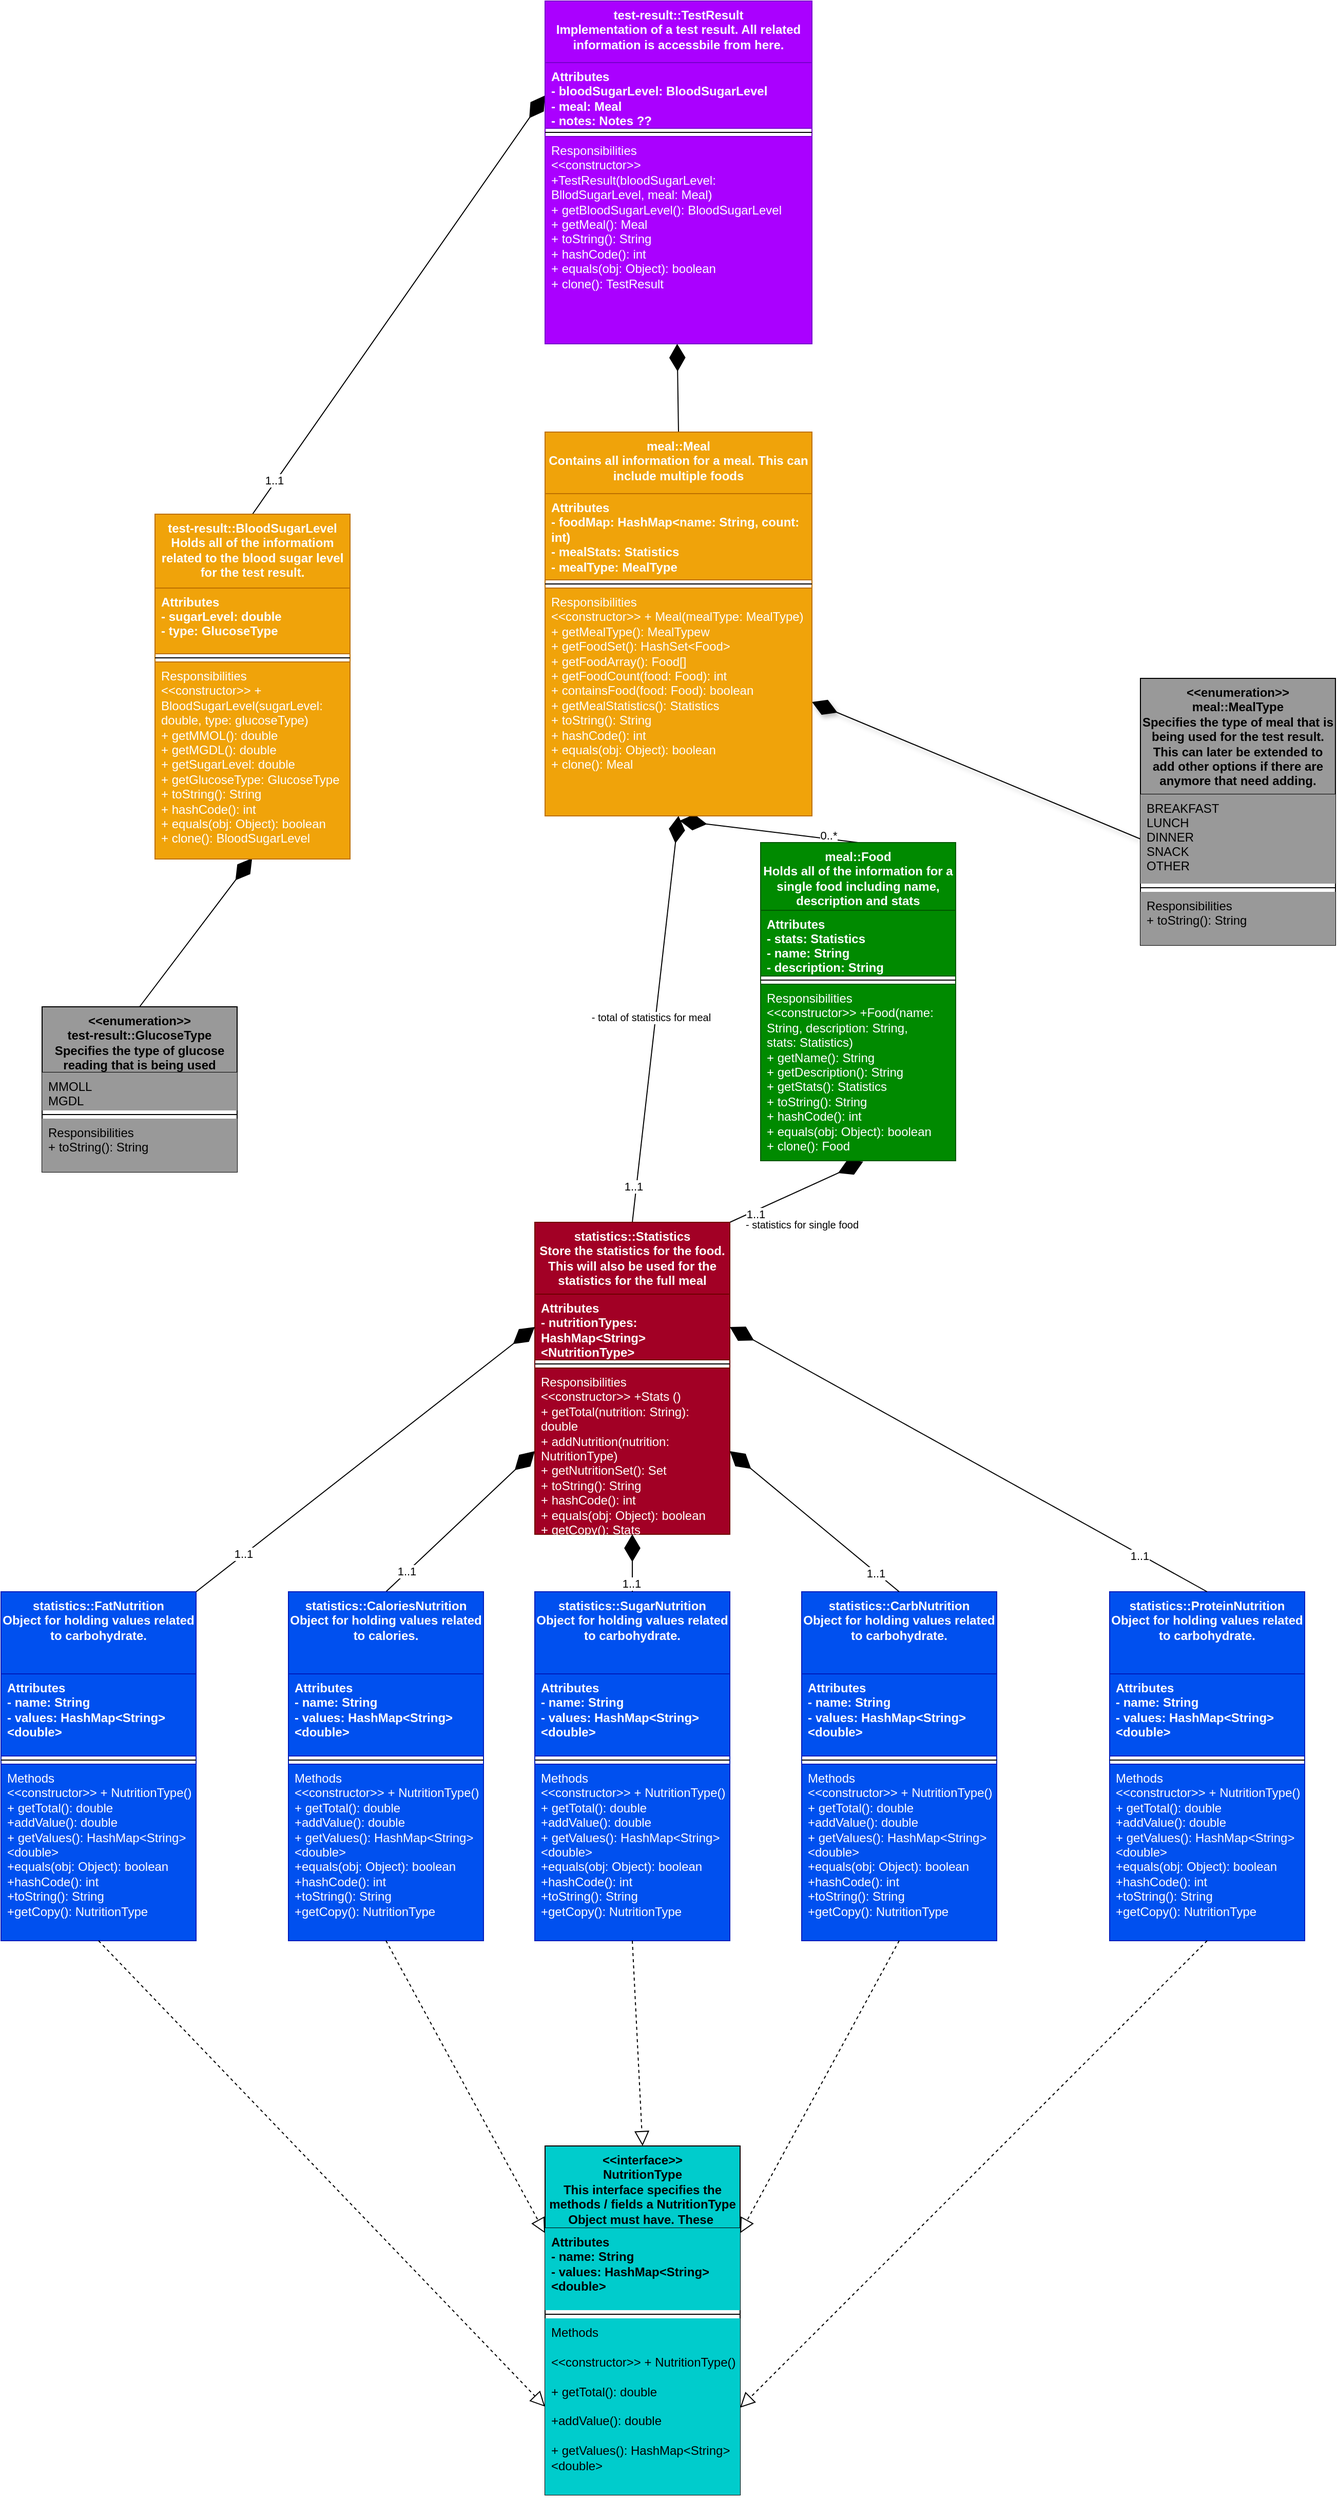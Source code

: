 <mxfile version="13.2.2" type="device"><diagram id="C5RBs43oDa-KdzZeNtuy" name="Page-1"><mxGraphModel dx="1278" dy="-221" grid="1" gridSize="10" guides="1" tooltips="1" connect="1" arrows="1" fold="1" page="1" pageScale="1" pageWidth="827" pageHeight="1169" math="0" shadow="0"><root><mxCell id="WIyWlLk6GJQsqaUBKTNV-0"/><mxCell id="WIyWlLk6GJQsqaUBKTNV-1" parent="WIyWlLk6GJQsqaUBKTNV-0"/><mxCell id="Jo6npvy2peq1dJGaxGTw-42" value="" style="endArrow=diamondThin;endFill=1;endSize=24;html=1;strokeColor=#000000;strokeWidth=1;fontSize=20;entryX=0.504;entryY=1.021;entryDx=0;entryDy=0;entryPerimeter=0;exitX=0.5;exitY=0;exitDx=0;exitDy=0;labelPosition=center;verticalLabelPosition=bottom;align=center;verticalAlign=top;" parent="WIyWlLk6GJQsqaUBKTNV-1" source="Jo6npvy2peq1dJGaxGTw-30" target="Jo6npvy2peq1dJGaxGTw-21" edge="1"><mxGeometry width="160" relative="1" as="geometry"><mxPoint x="680" y="2810" as="sourcePoint"/><mxPoint x="840" y="2810" as="targetPoint"/></mxGeometry></mxCell><mxCell id="Zh4KT5q-o4LGROd8KdWE-1" value="0..*" style="edgeLabel;html=1;align=center;verticalAlign=middle;resizable=0;points=[];" parent="Jo6npvy2peq1dJGaxGTw-42" vertex="1" connectable="0"><mxGeometry x="-0.664" y="-4" relative="1" as="geometry"><mxPoint as="offset"/></mxGeometry></mxCell><mxCell id="Jo6npvy2peq1dJGaxGTw-43" value="" style="endArrow=diamondThin;endFill=1;endSize=24;html=1;strokeWidth=1;fontSize=20;entryX=0.498;entryY=0.996;entryDx=0;entryDy=0;entryPerimeter=0;exitX=0.5;exitY=0;exitDx=0;exitDy=0;labelBackgroundColor=none;strokeColor=#000000;" parent="WIyWlLk6GJQsqaUBKTNV-1" source="Jo6npvy2peq1dJGaxGTw-5" target="Jo6npvy2peq1dJGaxGTw-3" edge="1"><mxGeometry width="160" relative="1" as="geometry"><mxPoint x="680" y="2810" as="sourcePoint"/><mxPoint x="840" y="2810" as="targetPoint"/></mxGeometry></mxCell><mxCell id="Jo6npvy2peq1dJGaxGTw-49" value="" style="endArrow=diamondThin;endFill=1;endSize=24;html=1;strokeWidth=1;fontSize=20;entryX=1;entryY=0.5;entryDx=0;entryDy=0;exitX=0;exitY=0.5;exitDx=0;exitDy=0;fillColor=#f9f7ed;strokeColor=#000000;shadow=1;" parent="WIyWlLk6GJQsqaUBKTNV-1" source="Jo6npvy2peq1dJGaxGTw-45" target="Jo6npvy2peq1dJGaxGTw-21" edge="1"><mxGeometry width="160" relative="1" as="geometry"><mxPoint x="680" y="2690" as="sourcePoint"/><mxPoint x="840" y="2690" as="targetPoint"/></mxGeometry></mxCell><mxCell id="Jo6npvy2peq1dJGaxGTw-64" value="- total of statistics for meal" style="endArrow=diamondThin;endFill=1;endSize=24;html=1;strokeColor=#000000;strokeWidth=1;fontSize=10;entryX=0.5;entryY=1;entryDx=0;entryDy=0;exitX=0.5;exitY=0;exitDx=0;exitDy=0;entryPerimeter=0;labelPosition=center;verticalLabelPosition=bottom;align=center;verticalAlign=bottom;" parent="WIyWlLk6GJQsqaUBKTNV-1" source="Jo6npvy2peq1dJGaxGTw-52" target="Jo6npvy2peq1dJGaxGTw-21" edge="1"><mxGeometry x="-0.032" y="4" width="160" relative="1" as="geometry"><mxPoint x="680" y="2450" as="sourcePoint"/><mxPoint x="840" y="2450" as="targetPoint"/><mxPoint y="1" as="offset"/></mxGeometry></mxCell><mxCell id="Zh4KT5q-o4LGROd8KdWE-6" value="1..1" style="edgeLabel;html=1;align=center;verticalAlign=middle;resizable=0;points=[];" parent="Jo6npvy2peq1dJGaxGTw-64" vertex="1" connectable="0"><mxGeometry x="-0.825" y="3" relative="1" as="geometry"><mxPoint as="offset"/></mxGeometry></mxCell><mxCell id="Jo6npvy2peq1dJGaxGTw-65" value="&lt;font style=&quot;font-size: 10px&quot;&gt;- statistics for single food&lt;/font&gt;" style="endArrow=diamondThin;endFill=1;endSize=24;html=1;strokeColor=#000000;strokeWidth=1;fontSize=20;entryX=0.526;entryY=1.005;entryDx=0;entryDy=0;entryPerimeter=0;exitX=1;exitY=0;exitDx=0;exitDy=0;labelBackgroundColor=none;labelPosition=center;verticalLabelPosition=bottom;align=center;verticalAlign=top;" parent="WIyWlLk6GJQsqaUBKTNV-1" source="Jo6npvy2peq1dJGaxGTw-52" target="Jo6npvy2peq1dJGaxGTw-33" edge="1"><mxGeometry x="0.009" y="-11" width="160" relative="1" as="geometry"><mxPoint x="680" y="2450" as="sourcePoint"/><mxPoint x="840" y="2450" as="targetPoint"/><mxPoint as="offset"/></mxGeometry></mxCell><mxCell id="Zh4KT5q-o4LGROd8KdWE-7" value="1..1" style="edgeLabel;html=1;align=center;verticalAlign=middle;resizable=0;points=[];" parent="Jo6npvy2peq1dJGaxGTw-65" vertex="1" connectable="0"><mxGeometry x="-0.638" y="-2" relative="1" as="geometry"><mxPoint y="1" as="offset"/></mxGeometry></mxCell><mxCell id="Jo6npvy2peq1dJGaxGTw-59" value="" style="endArrow=diamondThin;endFill=1;endSize=24;html=1;strokeColor=#000000;strokeWidth=1;fontSize=20;entryX=0;entryY=0.5;entryDx=0;entryDy=0;exitX=0.5;exitY=0;exitDx=0;exitDy=0;labelPosition=center;verticalLabelPosition=bottom;align=center;verticalAlign=top;" parent="WIyWlLk6GJQsqaUBKTNV-1" source="y6KApcUPz8k63GGn4SzH-4" target="Jo6npvy2peq1dJGaxGTw-55" edge="1"><mxGeometry width="160" relative="1" as="geometry"><mxPoint x="414" y="2923" as="sourcePoint"/><mxPoint x="840" y="2920" as="targetPoint"/></mxGeometry></mxCell><mxCell id="Zh4KT5q-o4LGROd8KdWE-2" value="1..1" style="edgeLabel;html=1;align=center;verticalAlign=middle;resizable=0;points=[];" parent="Jo6npvy2peq1dJGaxGTw-59" vertex="1" connectable="0"><mxGeometry x="-0.718" y="1" relative="1" as="geometry"><mxPoint as="offset"/></mxGeometry></mxCell><mxCell id="V2zzXYAs5i4P7fSuCiAt-0" value="" style="endArrow=diamondThin;endFill=1;endSize=24;html=1;entryX=0;entryY=0.5;entryDx=0;entryDy=0;exitX=0.5;exitY=0;exitDx=0;exitDy=0;strokeColor=#000000;labelPosition=center;verticalLabelPosition=bottom;align=center;verticalAlign=top;" parent="WIyWlLk6GJQsqaUBKTNV-1" source="Jo6npvy2peq1dJGaxGTw-0" target="V2zzXYAs5i4P7fSuCiAt-2" edge="1"><mxGeometry width="160" relative="1" as="geometry"><mxPoint x="730" y="2260" as="sourcePoint"/><mxPoint x="890" y="2260" as="targetPoint"/></mxGeometry></mxCell><mxCell id="Zh4KT5q-o4LGROd8KdWE-0" value="1..1" style="edgeLabel;html=1;align=center;verticalAlign=middle;resizable=0;points=[];" parent="V2zzXYAs5i4P7fSuCiAt-0" vertex="1" connectable="0"><mxGeometry x="-0.842" y="2" relative="1" as="geometry"><mxPoint as="offset"/></mxGeometry></mxCell><mxCell id="V2zzXYAs5i4P7fSuCiAt-6" value="" style="endArrow=diamondThin;endFill=1;endSize=24;html=1;entryX=0.495;entryY=1;entryDx=0;entryDy=0;exitX=0.5;exitY=0;exitDx=0;exitDy=0;strokeColor=#000000;entryPerimeter=0;" parent="WIyWlLk6GJQsqaUBKTNV-1" source="Jo6npvy2peq1dJGaxGTw-18" target="V2zzXYAs5i4P7fSuCiAt-4" edge="1"><mxGeometry width="160" relative="1" as="geometry"><mxPoint x="405" y="1980" as="sourcePoint"/><mxPoint x="690" y="1628" as="targetPoint"/></mxGeometry></mxCell><mxCell id="V2zzXYAs5i4P7fSuCiAt-1" value="test-result::TestResult&#10;Implementation of a test result. All related information is accessbile from here." style="swimlane;fontStyle=1;align=center;verticalAlign=top;childLayout=stackLayout;horizontal=1;startSize=60;horizontalStack=0;resizeParent=1;resizeParentMax=0;resizeLast=0;collapsible=1;marginBottom=0;whiteSpace=wrap;fillColor=#aa00ff;strokeColor=#7700CC;fontColor=#ffffff;" parent="WIyWlLk6GJQsqaUBKTNV-1" vertex="1"><mxGeometry x="680" y="1440" width="260" height="334" as="geometry"><mxRectangle x="590" y="1500" width="60" height="26" as="alternateBounds"/></mxGeometry></mxCell><mxCell id="V2zzXYAs5i4P7fSuCiAt-2" value="Attributes&#10;- bloodSugarLevel: BloodSugarLevel&#10;- meal: Meal&#10;- notes: Notes ??" style="text;strokeColor=#7700CC;fillColor=#aa00ff;align=left;verticalAlign=top;spacingLeft=4;spacingRight=4;overflow=hidden;rotatable=0;points=[[0,0.5],[1,0.5]];portConstraint=eastwest;fontStyle=1;whiteSpace=wrap;fontColor=#ffffff;" parent="V2zzXYAs5i4P7fSuCiAt-1" vertex="1"><mxGeometry y="60" width="260" height="64" as="geometry"/></mxCell><mxCell id="V2zzXYAs5i4P7fSuCiAt-3" value="" style="line;strokeWidth=1;fillColor=none;align=left;verticalAlign=middle;spacingTop=-1;spacingLeft=3;spacingRight=3;rotatable=0;labelPosition=right;points=[];portConstraint=eastwest;" parent="V2zzXYAs5i4P7fSuCiAt-1" vertex="1"><mxGeometry y="124" width="260" height="8" as="geometry"/></mxCell><mxCell id="V2zzXYAs5i4P7fSuCiAt-4" value="Responsibilities&#10;&lt;&lt;constructor&gt;&gt; +TestResult(bloodSugarLevel: BllodSugarLevel, meal: Meal)&#10;+ getBloodSugarLevel(): BloodSugarLevel&#10;+ getMeal(): Meal&#10;+ toString(): String&#10;+ hashCode(): int&#10;+ equals(obj: Object): boolean&#10;+ clone(): TestResult&#10;" style="text;strokeColor=#7700CC;fillColor=#aa00ff;align=left;verticalAlign=top;spacingLeft=4;spacingRight=4;overflow=hidden;rotatable=0;points=[[0,0.5],[1,0.5]];portConstraint=eastwest;whiteSpace=wrap;fontColor=#ffffff;" parent="V2zzXYAs5i4P7fSuCiAt-1" vertex="1"><mxGeometry y="132" width="260" height="202" as="geometry"/></mxCell><mxCell id="Jo6npvy2peq1dJGaxGTw-0" value="test-result::BloodSugarLevel&#10;Holds all of the informatiom related to the blood sugar level for the test result." style="swimlane;fontStyle=1;align=center;verticalAlign=top;childLayout=stackLayout;horizontal=1;startSize=72;horizontalStack=0;resizeParent=1;resizeParentMax=0;resizeLast=0;collapsible=1;marginBottom=0;whiteSpace=wrap;fillColor=#f0a30a;strokeColor=#BD7000;fontColor=#ffffff;" parent="WIyWlLk6GJQsqaUBKTNV-1" vertex="1"><mxGeometry x="300" y="1940" width="190" height="336" as="geometry"><mxRectangle x="330" y="2450" width="130" height="26" as="alternateBounds"/></mxGeometry></mxCell><mxCell id="Jo6npvy2peq1dJGaxGTw-1" value="Attributes&#10;- sugarLevel: double&#10;- type: GlucoseType" style="text;strokeColor=#BD7000;fillColor=#f0a30a;align=left;verticalAlign=top;spacingLeft=4;spacingRight=4;overflow=hidden;rotatable=0;points=[[0,0.5],[1,0.5]];portConstraint=eastwest;fontStyle=1;fontColor=#ffffff;" parent="Jo6npvy2peq1dJGaxGTw-0" vertex="1"><mxGeometry y="72" width="190" height="64" as="geometry"/></mxCell><mxCell id="Jo6npvy2peq1dJGaxGTw-2" value="" style="line;strokeWidth=1;fillColor=none;align=left;verticalAlign=middle;spacingTop=-1;spacingLeft=3;spacingRight=3;rotatable=0;labelPosition=right;points=[];portConstraint=eastwest;" parent="Jo6npvy2peq1dJGaxGTw-0" vertex="1"><mxGeometry y="136" width="190" height="8" as="geometry"/></mxCell><mxCell id="Jo6npvy2peq1dJGaxGTw-3" value="Responsibilities&#10;&lt;&lt;constructor&gt;&gt; + BloodSugarLevel(sugarLevel: double, type: glucoseType)&#10;+ getMMOL(): double &#10;+ getMGDL(): double&#10;+ getSugarLevel: double&#10;+ getGlucoseType: GlucoseType&#10;+ toString(): String&#10;+ hashCode(): int&#10;+ equals(obj: Object): boolean&#10;+ clone(): BloodSugarLevel" style="text;strokeColor=#BD7000;fillColor=#f0a30a;align=left;verticalAlign=top;spacingLeft=4;spacingRight=4;overflow=hidden;rotatable=0;points=[[0,0.5],[1,0.5]];portConstraint=eastwest;whiteSpace=wrap;fontColor=#ffffff;" parent="Jo6npvy2peq1dJGaxGTw-0" vertex="1"><mxGeometry y="144" width="190" height="192" as="geometry"/></mxCell><mxCell id="Jo6npvy2peq1dJGaxGTw-44" value="&lt;&lt;enumeration&gt;&gt;&#10;meal::MealType&#10;Specifies the type of meal that is being used for the test result. This can later be extended to add other options if there are anymore that need adding." style="swimlane;fontStyle=1;align=center;verticalAlign=top;childLayout=stackLayout;horizontal=1;startSize=113;horizontalStack=0;resizeParent=1;resizeParentMax=0;resizeLast=0;collapsible=1;marginBottom=0;whiteSpace=wrap;fillColor=#999999;" parent="WIyWlLk6GJQsqaUBKTNV-1" vertex="1"><mxGeometry x="1260" y="2100" width="190" height="260" as="geometry"/></mxCell><mxCell id="Jo6npvy2peq1dJGaxGTw-45" value="BREAKFAST&#10;LUNCH&#10;DINNER&#10;SNACK&#10;OTHER" style="text;strokeColor=none;fillColor=#999999;align=left;verticalAlign=top;spacingLeft=4;spacingRight=4;overflow=hidden;rotatable=0;points=[[0,0.5],[1,0.5]];portConstraint=eastwest;" parent="Jo6npvy2peq1dJGaxGTw-44" vertex="1"><mxGeometry y="113" width="190" height="87" as="geometry"/></mxCell><mxCell id="Jo6npvy2peq1dJGaxGTw-46" value="" style="line;strokeWidth=1;fillColor=none;align=left;verticalAlign=middle;spacingTop=-1;spacingLeft=3;spacingRight=3;rotatable=0;labelPosition=right;points=[];portConstraint=eastwest;" parent="Jo6npvy2peq1dJGaxGTw-44" vertex="1"><mxGeometry y="200" width="190" height="8" as="geometry"/></mxCell><mxCell id="Jo6npvy2peq1dJGaxGTw-47" value="Responsibilities&#10;+ toString(): String" style="text;strokeColor=none;fillColor=#999999;align=left;verticalAlign=top;spacingLeft=4;spacingRight=4;overflow=hidden;rotatable=0;points=[[0,0.5],[1,0.5]];portConstraint=eastwest;" parent="Jo6npvy2peq1dJGaxGTw-44" vertex="1"><mxGeometry y="208" width="190" height="52" as="geometry"/></mxCell><mxCell id="Jo6npvy2peq1dJGaxGTw-18" value="meal::Meal&#10;Contains all information for a meal. This can include multiple foods" style="swimlane;fontStyle=1;align=center;verticalAlign=top;childLayout=stackLayout;horizontal=1;startSize=60;horizontalStack=0;resizeParent=1;resizeParentMax=0;resizeLast=0;collapsible=1;marginBottom=0;whiteSpace=wrap;fillColor=#f0a30a;strokeColor=#BD7000;fontColor=#ffffff;" parent="WIyWlLk6GJQsqaUBKTNV-1" vertex="1"><mxGeometry x="680" y="1860" width="260" height="374" as="geometry"><mxRectangle x="740" y="2000" width="60" height="26" as="alternateBounds"/></mxGeometry></mxCell><mxCell id="Jo6npvy2peq1dJGaxGTw-19" value="Attributes&#10;- foodMap: HashMap&lt;name: String, count: int)&#10;- mealStats: Statistics&#10;- mealType: MealType&#10;" style="text;strokeColor=#BD7000;fillColor=#f0a30a;align=left;verticalAlign=top;spacingLeft=4;spacingRight=4;overflow=hidden;rotatable=0;points=[[0,0.5],[1,0.5]];portConstraint=eastwest;fontStyle=1;whiteSpace=wrap;fontColor=#ffffff;" parent="Jo6npvy2peq1dJGaxGTw-18" vertex="1"><mxGeometry y="60" width="260" height="84" as="geometry"/></mxCell><mxCell id="Jo6npvy2peq1dJGaxGTw-20" value="" style="line;strokeWidth=1;fillColor=none;align=left;verticalAlign=middle;spacingTop=-1;spacingLeft=3;spacingRight=3;rotatable=0;labelPosition=right;points=[];portConstraint=eastwest;" parent="Jo6npvy2peq1dJGaxGTw-18" vertex="1"><mxGeometry y="144" width="260" height="8" as="geometry"/></mxCell><mxCell id="Jo6npvy2peq1dJGaxGTw-21" value="Responsibilities&#10;&lt;&lt;constructor&gt;&gt; + Meal(mealType: MealType) &#10;+ getMealType(): MealTypew&#10;+ getFoodSet(): HashSet&lt;Food&gt;&#10;+ getFoodArray(): Food[]&#10;+ getFoodCount(food: Food): int&#10;+ containsFood(food: Food): boolean&#10;+ getMealStatistics(): Statistics&#10;+ toString(): String&#10;+ hashCode(): int&#10;+ equals(obj: Object): boolean&#10;+ clone(): Meal&#10;" style="text;strokeColor=#BD7000;fillColor=#f0a30a;align=left;verticalAlign=top;spacingLeft=4;spacingRight=4;overflow=hidden;rotatable=0;points=[[0,0.5],[1,0.5]];portConstraint=eastwest;whiteSpace=wrap;fontColor=#ffffff;" parent="Jo6npvy2peq1dJGaxGTw-18" vertex="1"><mxGeometry y="152" width="260" height="222" as="geometry"/></mxCell><mxCell id="y6KApcUPz8k63GGn4SzH-16" value="statistics::ProteinNutrition&#10;Object for holding values related to carbohydrate." style="swimlane;fontStyle=1;align=center;verticalAlign=top;childLayout=stackLayout;horizontal=1;startSize=80;horizontalStack=0;resizeParent=1;resizeParentMax=0;resizeLast=0;collapsible=1;marginBottom=0;whiteSpace=wrap;fillColor=#0050ef;strokeColor=#001DBC;fontColor=#ffffff;" vertex="1" parent="WIyWlLk6GJQsqaUBKTNV-1"><mxGeometry x="1230" y="2990" width="190" height="340" as="geometry"/></mxCell><mxCell id="y6KApcUPz8k63GGn4SzH-17" value="Attributes&#10;- name: String &#10;- values: HashMap&lt;String&gt;&lt;double&gt; " style="text;strokeColor=#001DBC;fillColor=#0050ef;align=left;verticalAlign=top;spacingLeft=4;spacingRight=4;overflow=hidden;rotatable=0;points=[[0,0.5],[1,0.5]];portConstraint=eastwest;fontStyle=1;whiteSpace=wrap;fontColor=#ffffff;" vertex="1" parent="y6KApcUPz8k63GGn4SzH-16"><mxGeometry y="80" width="190" height="80" as="geometry"/></mxCell><mxCell id="y6KApcUPz8k63GGn4SzH-18" value="" style="line;strokeWidth=1;fillColor=none;align=left;verticalAlign=middle;spacingTop=-1;spacingLeft=3;spacingRight=3;rotatable=0;labelPosition=right;points=[];portConstraint=eastwest;" vertex="1" parent="y6KApcUPz8k63GGn4SzH-16"><mxGeometry y="160" width="190" height="8" as="geometry"/></mxCell><mxCell id="y6KApcUPz8k63GGn4SzH-19" value="Methods&#10;&lt;&lt;constructor&gt;&gt; + NutritionType()&#10;+ getTotal(): double&#10;+addValue(): double&#10;+ getValues(): HashMap&lt;String&gt;&lt;double&gt;&#10;+equals(obj: Object): boolean&#10;+hashCode(): int&#10;+toString(): String&#10;+getCopy(): NutritionType" style="text;strokeColor=#001DBC;fillColor=#0050ef;align=left;verticalAlign=top;spacingLeft=4;spacingRight=4;overflow=hidden;rotatable=0;points=[[0,0.5],[1,0.5]];portConstraint=eastwest;whiteSpace=wrap;fontColor=#ffffff;" vertex="1" parent="y6KApcUPz8k63GGn4SzH-16"><mxGeometry y="168" width="190" height="172" as="geometry"/></mxCell><mxCell id="y6KApcUPz8k63GGn4SzH-0" value="statistics::CarbNutrition&#10;Object for holding values related to carbohydrate." style="swimlane;fontStyle=1;align=center;verticalAlign=top;childLayout=stackLayout;horizontal=1;startSize=80;horizontalStack=0;resizeParent=1;resizeParentMax=0;resizeLast=0;collapsible=1;marginBottom=0;whiteSpace=wrap;fillColor=#0050ef;strokeColor=#001DBC;fontColor=#ffffff;" vertex="1" parent="WIyWlLk6GJQsqaUBKTNV-1"><mxGeometry x="930" y="2990" width="190" height="340" as="geometry"/></mxCell><mxCell id="y6KApcUPz8k63GGn4SzH-1" value="Attributes&#10;- name: String &#10;- values: HashMap&lt;String&gt;&lt;double&gt; " style="text;strokeColor=#001DBC;fillColor=#0050ef;align=left;verticalAlign=top;spacingLeft=4;spacingRight=4;overflow=hidden;rotatable=0;points=[[0,0.5],[1,0.5]];portConstraint=eastwest;fontStyle=1;whiteSpace=wrap;fontColor=#ffffff;" vertex="1" parent="y6KApcUPz8k63GGn4SzH-0"><mxGeometry y="80" width="190" height="80" as="geometry"/></mxCell><mxCell id="y6KApcUPz8k63GGn4SzH-2" value="" style="line;strokeWidth=1;fillColor=none;align=left;verticalAlign=middle;spacingTop=-1;spacingLeft=3;spacingRight=3;rotatable=0;labelPosition=right;points=[];portConstraint=eastwest;" vertex="1" parent="y6KApcUPz8k63GGn4SzH-0"><mxGeometry y="160" width="190" height="8" as="geometry"/></mxCell><mxCell id="y6KApcUPz8k63GGn4SzH-3" value="Methods&#10;&lt;&lt;constructor&gt;&gt; + NutritionType()&#10;+ getTotal(): double&#10;+addValue(): double&#10;+ getValues(): HashMap&lt;String&gt;&lt;double&gt;&#10;+equals(obj: Object): boolean&#10;+hashCode(): int&#10;+toString(): String&#10;+getCopy(): NutritionType" style="text;strokeColor=#001DBC;fillColor=#0050ef;align=left;verticalAlign=top;spacingLeft=4;spacingRight=4;overflow=hidden;rotatable=0;points=[[0,0.5],[1,0.5]];portConstraint=eastwest;whiteSpace=wrap;fontColor=#ffffff;" vertex="1" parent="y6KApcUPz8k63GGn4SzH-0"><mxGeometry y="168" width="190" height="172" as="geometry"/></mxCell><mxCell id="y6KApcUPz8k63GGn4SzH-12" value="statistics::SugarNutrition&#10;Object for holding values related to carbohydrate." style="swimlane;fontStyle=1;align=center;verticalAlign=top;childLayout=stackLayout;horizontal=1;startSize=80;horizontalStack=0;resizeParent=1;resizeParentMax=0;resizeLast=0;collapsible=1;marginBottom=0;whiteSpace=wrap;fillColor=#0050ef;strokeColor=#001DBC;fontColor=#ffffff;" vertex="1" parent="WIyWlLk6GJQsqaUBKTNV-1"><mxGeometry x="670" y="2990" width="190" height="340" as="geometry"/></mxCell><mxCell id="y6KApcUPz8k63GGn4SzH-13" value="Attributes&#10;- name: String &#10;- values: HashMap&lt;String&gt;&lt;double&gt; " style="text;strokeColor=#001DBC;fillColor=#0050ef;align=left;verticalAlign=top;spacingLeft=4;spacingRight=4;overflow=hidden;rotatable=0;points=[[0,0.5],[1,0.5]];portConstraint=eastwest;fontStyle=1;whiteSpace=wrap;fontColor=#ffffff;" vertex="1" parent="y6KApcUPz8k63GGn4SzH-12"><mxGeometry y="80" width="190" height="80" as="geometry"/></mxCell><mxCell id="y6KApcUPz8k63GGn4SzH-14" value="" style="line;strokeWidth=1;fillColor=none;align=left;verticalAlign=middle;spacingTop=-1;spacingLeft=3;spacingRight=3;rotatable=0;labelPosition=right;points=[];portConstraint=eastwest;" vertex="1" parent="y6KApcUPz8k63GGn4SzH-12"><mxGeometry y="160" width="190" height="8" as="geometry"/></mxCell><mxCell id="y6KApcUPz8k63GGn4SzH-15" value="Methods&#10;&lt;&lt;constructor&gt;&gt; + NutritionType()&#10;+ getTotal(): double&#10;+addValue(): double&#10;+ getValues(): HashMap&lt;String&gt;&lt;double&gt;&#10;+equals(obj: Object): boolean&#10;+hashCode(): int&#10;+toString(): String&#10;+getCopy(): NutritionType" style="text;strokeColor=#001DBC;fillColor=#0050ef;align=left;verticalAlign=top;spacingLeft=4;spacingRight=4;overflow=hidden;rotatable=0;points=[[0,0.5],[1,0.5]];portConstraint=eastwest;whiteSpace=wrap;fontColor=#ffffff;" vertex="1" parent="y6KApcUPz8k63GGn4SzH-12"><mxGeometry y="168" width="190" height="172" as="geometry"/></mxCell><mxCell id="Jo6npvy2peq1dJGaxGTw-30" value="meal::Food&#10;Holds all of the information for a single food including name, description and stats" style="swimlane;fontStyle=1;align=center;verticalAlign=top;childLayout=stackLayout;horizontal=1;startSize=66;horizontalStack=0;resizeParent=1;resizeParentMax=0;resizeLast=0;collapsible=1;marginBottom=0;whiteSpace=wrap;fillColor=#008a00;strokeColor=#005700;fontColor=#ffffff;" parent="WIyWlLk6GJQsqaUBKTNV-1" vertex="1"><mxGeometry x="890" y="2260" width="190" height="310" as="geometry"><mxRectangle x="650" y="2600" width="60" height="26" as="alternateBounds"/></mxGeometry></mxCell><mxCell id="Jo6npvy2peq1dJGaxGTw-31" value="Attributes&#10;- stats: Statistics&#10;- name: String&#10;- description: String" style="text;strokeColor=#005700;fillColor=#008a00;align=left;verticalAlign=top;spacingLeft=4;spacingRight=4;overflow=hidden;rotatable=0;points=[[0,0.5],[1,0.5]];portConstraint=eastwest;fontStyle=1;fontColor=#ffffff;" parent="Jo6npvy2peq1dJGaxGTw-30" vertex="1"><mxGeometry y="66" width="190" height="64" as="geometry"/></mxCell><mxCell id="Jo6npvy2peq1dJGaxGTw-32" value="" style="line;strokeWidth=1;fillColor=none;align=left;verticalAlign=middle;spacingTop=-1;spacingLeft=3;spacingRight=3;rotatable=0;labelPosition=right;points=[];portConstraint=eastwest;" parent="Jo6npvy2peq1dJGaxGTw-30" vertex="1"><mxGeometry y="130" width="190" height="8" as="geometry"/></mxCell><mxCell id="Jo6npvy2peq1dJGaxGTw-33" value="Responsibilities&#10;&lt;&lt;constructor&gt;&gt; +Food(name: String, description: String, stats: Statistics)&#10;+ getName(): String&#10;+ getDescription(): String&#10;+ getStats(): Statistics&#10;+ toString(): String&#10;+ hashCode(): int&#10;+ equals(obj: Object): boolean&#10;+ clone(): Food" style="text;strokeColor=#005700;fillColor=#008a00;align=left;verticalAlign=top;spacingLeft=4;spacingRight=4;overflow=hidden;rotatable=0;points=[[0,0.5],[1,0.5]];portConstraint=eastwest;whiteSpace=wrap;fontColor=#ffffff;" parent="Jo6npvy2peq1dJGaxGTw-30" vertex="1"><mxGeometry y="138" width="190" height="172" as="geometry"/></mxCell><mxCell id="Jo6npvy2peq1dJGaxGTw-52" value="statistics::Statistics&#10;Store the statistics for the food. This will also be used for the statistics for the full meal" style="swimlane;fontStyle=1;align=center;verticalAlign=top;childLayout=stackLayout;horizontal=1;startSize=70;horizontalStack=0;resizeParent=1;resizeParentMax=0;resizeLast=0;collapsible=1;marginBottom=0;whiteSpace=wrap;fillColor=#a20025;strokeColor=#6F0000;fontColor=#ffffff;" parent="WIyWlLk6GJQsqaUBKTNV-1" vertex="1"><mxGeometry x="670" y="2630" width="190" height="304" as="geometry"><mxRectangle x="650" y="2600" width="60" height="26" as="alternateBounds"/></mxGeometry></mxCell><mxCell id="Jo6npvy2peq1dJGaxGTw-53" value="Attributes&#10;- nutritionTypes: HashMap&lt;String&gt;&lt;NutritionType&gt;" style="text;strokeColor=#6F0000;fillColor=#a20025;align=left;verticalAlign=top;spacingLeft=4;spacingRight=4;overflow=hidden;rotatable=0;points=[[0,0.5],[1,0.5]];portConstraint=eastwest;fontStyle=1;fontColor=#ffffff;whiteSpace=wrap;" parent="Jo6npvy2peq1dJGaxGTw-52" vertex="1"><mxGeometry y="70" width="190" height="64" as="geometry"/></mxCell><mxCell id="Jo6npvy2peq1dJGaxGTw-54" value="" style="line;strokeWidth=1;fillColor=none;align=left;verticalAlign=middle;spacingTop=-1;spacingLeft=3;spacingRight=3;rotatable=0;labelPosition=right;points=[];portConstraint=eastwest;" parent="Jo6npvy2peq1dJGaxGTw-52" vertex="1"><mxGeometry y="134" width="190" height="8" as="geometry"/></mxCell><mxCell id="Jo6npvy2peq1dJGaxGTw-55" value="Responsibilities&#10;&lt;&lt;constructor&gt;&gt; +Stats ()&#10;+ getTotal(nutrition: String): double&#10;+ addNutrition(nutrition: NutritionType)&#10;+ getNutritionSet(): Set&#10;+ toString(): String&#10;+ hashCode(): int&#10;+ equals(obj: Object): boolean&#10;+ getCopy(): Stats" style="text;strokeColor=#6F0000;fillColor=#a20025;align=left;verticalAlign=top;spacingLeft=4;spacingRight=4;overflow=hidden;rotatable=0;points=[[0,0.5],[1,0.5]];portConstraint=eastwest;whiteSpace=wrap;fontColor=#ffffff;" parent="Jo6npvy2peq1dJGaxGTw-52" vertex="1"><mxGeometry y="142" width="190" height="162" as="geometry"/></mxCell><mxCell id="Jo6npvy2peq1dJGaxGTw-5" value="&lt;&lt;enumeration&gt;&gt;&#10;test-result::GlucoseType&#10;Specifies the type of glucose reading that is being used" style="swimlane;fontStyle=1;align=center;verticalAlign=top;childLayout=stackLayout;horizontal=1;startSize=64;horizontalStack=0;resizeParent=1;resizeParentMax=0;resizeLast=0;collapsible=1;marginBottom=0;whiteSpace=wrap;fillColor=#999999;" parent="WIyWlLk6GJQsqaUBKTNV-1" vertex="1"><mxGeometry x="190" y="2420" width="190" height="161" as="geometry"/></mxCell><mxCell id="Jo6npvy2peq1dJGaxGTw-6" value="MMOLL&#10;MGDL" style="text;strokeColor=none;fillColor=#999999;align=left;verticalAlign=top;spacingLeft=4;spacingRight=4;overflow=hidden;rotatable=0;points=[[0,0.5],[1,0.5]];portConstraint=eastwest;" parent="Jo6npvy2peq1dJGaxGTw-5" vertex="1"><mxGeometry y="64" width="190" height="37" as="geometry"/></mxCell><mxCell id="Jo6npvy2peq1dJGaxGTw-16" value="" style="line;strokeWidth=1;fillColor=none;align=left;verticalAlign=middle;spacingTop=-1;spacingLeft=3;spacingRight=3;rotatable=0;labelPosition=right;points=[];portConstraint=eastwest;" parent="Jo6npvy2peq1dJGaxGTw-5" vertex="1"><mxGeometry y="101" width="190" height="8" as="geometry"/></mxCell><mxCell id="Jo6npvy2peq1dJGaxGTw-17" value="Responsibilities&#10;+ toString(): String" style="text;strokeColor=none;fillColor=#999999;align=left;verticalAlign=top;spacingLeft=4;spacingRight=4;overflow=hidden;rotatable=0;points=[[0,0.5],[1,0.5]];portConstraint=eastwest;" parent="Jo6npvy2peq1dJGaxGTw-5" vertex="1"><mxGeometry y="109" width="190" height="52" as="geometry"/></mxCell><mxCell id="y6KApcUPz8k63GGn4SzH-8" value="statistics::FatNutrition&#10;Object for holding values related to carbohydrate." style="swimlane;fontStyle=1;align=center;verticalAlign=top;childLayout=stackLayout;horizontal=1;startSize=80;horizontalStack=0;resizeParent=1;resizeParentMax=0;resizeLast=0;collapsible=1;marginBottom=0;whiteSpace=wrap;fillColor=#0050ef;strokeColor=#001DBC;fontColor=#ffffff;" vertex="1" parent="WIyWlLk6GJQsqaUBKTNV-1"><mxGeometry x="150" y="2990" width="190" height="340" as="geometry"/></mxCell><mxCell id="y6KApcUPz8k63GGn4SzH-9" value="Attributes&#10;- name: String &#10;- values: HashMap&lt;String&gt;&lt;double&gt; " style="text;strokeColor=#001DBC;fillColor=#0050ef;align=left;verticalAlign=top;spacingLeft=4;spacingRight=4;overflow=hidden;rotatable=0;points=[[0,0.5],[1,0.5]];portConstraint=eastwest;fontStyle=1;whiteSpace=wrap;fontColor=#ffffff;" vertex="1" parent="y6KApcUPz8k63GGn4SzH-8"><mxGeometry y="80" width="190" height="80" as="geometry"/></mxCell><mxCell id="y6KApcUPz8k63GGn4SzH-10" value="" style="line;strokeWidth=1;fillColor=none;align=left;verticalAlign=middle;spacingTop=-1;spacingLeft=3;spacingRight=3;rotatable=0;labelPosition=right;points=[];portConstraint=eastwest;" vertex="1" parent="y6KApcUPz8k63GGn4SzH-8"><mxGeometry y="160" width="190" height="8" as="geometry"/></mxCell><mxCell id="y6KApcUPz8k63GGn4SzH-11" value="Methods&#10;&lt;&lt;constructor&gt;&gt; + NutritionType()&#10;+ getTotal(): double&#10;+addValue(): double&#10;+ getValues(): HashMap&lt;String&gt;&lt;double&gt;&#10;+equals(obj: Object): boolean&#10;+hashCode(): int&#10;+toString(): String&#10;+getCopy(): NutritionType" style="text;strokeColor=#001DBC;fillColor=#0050ef;align=left;verticalAlign=top;spacingLeft=4;spacingRight=4;overflow=hidden;rotatable=0;points=[[0,0.5],[1,0.5]];portConstraint=eastwest;whiteSpace=wrap;fontColor=#ffffff;" vertex="1" parent="y6KApcUPz8k63GGn4SzH-8"><mxGeometry y="168" width="190" height="172" as="geometry"/></mxCell><mxCell id="y6KApcUPz8k63GGn4SzH-4" value="statistics::CaloriesNutrition&#10;Object for holding values related to calories." style="swimlane;fontStyle=1;align=center;verticalAlign=top;childLayout=stackLayout;horizontal=1;startSize=80;horizontalStack=0;resizeParent=1;resizeParentMax=0;resizeLast=0;collapsible=1;marginBottom=0;whiteSpace=wrap;fillColor=#0050ef;strokeColor=#001DBC;fontColor=#ffffff;" vertex="1" parent="WIyWlLk6GJQsqaUBKTNV-1"><mxGeometry x="430" y="2990" width="190" height="340" as="geometry"/></mxCell><mxCell id="y6KApcUPz8k63GGn4SzH-5" value="Attributes&#10;- name: String &#10;- values: HashMap&lt;String&gt;&lt;double&gt; " style="text;strokeColor=#001DBC;fillColor=#0050ef;align=left;verticalAlign=top;spacingLeft=4;spacingRight=4;overflow=hidden;rotatable=0;points=[[0,0.5],[1,0.5]];portConstraint=eastwest;fontStyle=1;whiteSpace=wrap;fontColor=#ffffff;" vertex="1" parent="y6KApcUPz8k63GGn4SzH-4"><mxGeometry y="80" width="190" height="80" as="geometry"/></mxCell><mxCell id="y6KApcUPz8k63GGn4SzH-6" value="" style="line;strokeWidth=1;fillColor=none;align=left;verticalAlign=middle;spacingTop=-1;spacingLeft=3;spacingRight=3;rotatable=0;labelPosition=right;points=[];portConstraint=eastwest;" vertex="1" parent="y6KApcUPz8k63GGn4SzH-4"><mxGeometry y="160" width="190" height="8" as="geometry"/></mxCell><mxCell id="y6KApcUPz8k63GGn4SzH-7" value="Methods&#10;&lt;&lt;constructor&gt;&gt; + NutritionType()&#10;+ getTotal(): double&#10;+addValue(): double&#10;+ getValues(): HashMap&lt;String&gt;&lt;double&gt;&#10;+equals(obj: Object): boolean&#10;+hashCode(): int&#10;+toString(): String&#10;+getCopy(): NutritionType" style="text;strokeColor=#001DBC;fillColor=#0050ef;align=left;verticalAlign=top;spacingLeft=4;spacingRight=4;overflow=hidden;rotatable=0;points=[[0,0.5],[1,0.5]];portConstraint=eastwest;whiteSpace=wrap;fontColor=#ffffff;" vertex="1" parent="y6KApcUPz8k63GGn4SzH-4"><mxGeometry y="168" width="190" height="172" as="geometry"/></mxCell><mxCell id="Yd_sCgohhvLzXqVbBsFy-4" value="&lt;&lt;interface&gt;&gt;&#10;NutritionType&#10;This interface specifies the methods / fields a NutritionType Object must have. These " style="swimlane;fontStyle=1;align=center;verticalAlign=top;childLayout=stackLayout;horizontal=1;startSize=80;horizontalStack=0;resizeParent=1;resizeParentMax=0;resizeLast=0;collapsible=1;marginBottom=0;whiteSpace=wrap;fillColor=#00CCCC;" parent="WIyWlLk6GJQsqaUBKTNV-1" vertex="1"><mxGeometry x="680" y="3530" width="190" height="340" as="geometry"/></mxCell><mxCell id="Yd_sCgohhvLzXqVbBsFy-5" value="Attributes&#10;- name: String &#10;- values: HashMap&lt;String&gt;&lt;double&gt; " style="text;strokeColor=none;fillColor=#00CCCC;align=left;verticalAlign=top;spacingLeft=4;spacingRight=4;overflow=hidden;rotatable=0;points=[[0,0.5],[1,0.5]];portConstraint=eastwest;fontStyle=1;whiteSpace=wrap;" parent="Yd_sCgohhvLzXqVbBsFy-4" vertex="1"><mxGeometry y="80" width="190" height="80" as="geometry"/></mxCell><mxCell id="Yd_sCgohhvLzXqVbBsFy-6" value="" style="line;strokeWidth=1;fillColor=none;align=left;verticalAlign=middle;spacingTop=-1;spacingLeft=3;spacingRight=3;rotatable=0;labelPosition=right;points=[];portConstraint=eastwest;" parent="Yd_sCgohhvLzXqVbBsFy-4" vertex="1"><mxGeometry y="160" width="190" height="8" as="geometry"/></mxCell><mxCell id="Yd_sCgohhvLzXqVbBsFy-7" value="Methods&#10;&#10;&lt;&lt;constructor&gt;&gt; + NutritionType()&#10;&#10;+ getTotal(): double&#10;&#10;+addValue(): double&#10;&#10;+ getValues(): HashMap&lt;String&gt;&lt;double&gt;" style="text;strokeColor=none;fillColor=#00CCCC;align=left;verticalAlign=top;spacingLeft=4;spacingRight=4;overflow=hidden;rotatable=0;points=[[0,0.5],[1,0.5]];portConstraint=eastwest;whiteSpace=wrap;" parent="Yd_sCgohhvLzXqVbBsFy-4" vertex="1"><mxGeometry y="168" width="190" height="172" as="geometry"/></mxCell><mxCell id="y6KApcUPz8k63GGn4SzH-28" value="" style="endArrow=diamondThin;endFill=1;endSize=24;html=1;strokeColor=#000000;strokeWidth=1;fontSize=20;entryX=0;entryY=0.5;entryDx=0;entryDy=0;exitX=1;exitY=0;exitDx=0;exitDy=0;labelPosition=center;verticalLabelPosition=bottom;align=center;verticalAlign=top;" edge="1" parent="WIyWlLk6GJQsqaUBKTNV-1" source="y6KApcUPz8k63GGn4SzH-8" target="Jo6npvy2peq1dJGaxGTw-53"><mxGeometry width="160" relative="1" as="geometry"><mxPoint x="275" y="3210" as="sourcePoint"/><mxPoint x="680" y="2863" as="targetPoint"/></mxGeometry></mxCell><mxCell id="y6KApcUPz8k63GGn4SzH-29" value="1..1" style="edgeLabel;html=1;align=center;verticalAlign=middle;resizable=0;points=[];" vertex="1" connectable="0" parent="y6KApcUPz8k63GGn4SzH-28"><mxGeometry x="-0.718" y="1" relative="1" as="geometry"><mxPoint as="offset"/></mxGeometry></mxCell><mxCell id="y6KApcUPz8k63GGn4SzH-32" value="" style="endArrow=diamondThin;endFill=1;endSize=24;html=1;strokeColor=#000000;strokeWidth=1;fontSize=20;entryX=0.5;entryY=1;entryDx=0;entryDy=0;exitX=0.5;exitY=0;exitDx=0;exitDy=0;labelPosition=center;verticalLabelPosition=bottom;align=center;verticalAlign=top;" edge="1" parent="WIyWlLk6GJQsqaUBKTNV-1" source="y6KApcUPz8k63GGn4SzH-12" target="Jo6npvy2peq1dJGaxGTw-52"><mxGeometry width="160" relative="1" as="geometry"><mxPoint x="535" y="3000" as="sourcePoint"/><mxPoint x="680" y="2863" as="targetPoint"/></mxGeometry></mxCell><mxCell id="y6KApcUPz8k63GGn4SzH-33" value="1..1" style="edgeLabel;html=1;align=center;verticalAlign=middle;resizable=0;points=[];" vertex="1" connectable="0" parent="y6KApcUPz8k63GGn4SzH-32"><mxGeometry x="-0.718" y="1" relative="1" as="geometry"><mxPoint as="offset"/></mxGeometry></mxCell><mxCell id="y6KApcUPz8k63GGn4SzH-34" value="" style="endArrow=diamondThin;endFill=1;endSize=24;html=1;strokeColor=#000000;strokeWidth=1;fontSize=20;entryX=1;entryY=0.5;entryDx=0;entryDy=0;exitX=0.5;exitY=0;exitDx=0;exitDy=0;labelPosition=center;verticalLabelPosition=bottom;align=center;verticalAlign=top;" edge="1" parent="WIyWlLk6GJQsqaUBKTNV-1" source="y6KApcUPz8k63GGn4SzH-0" target="Jo6npvy2peq1dJGaxGTw-55"><mxGeometry width="160" relative="1" as="geometry"><mxPoint x="545" y="3010" as="sourcePoint"/><mxPoint x="690" y="2873" as="targetPoint"/></mxGeometry></mxCell><mxCell id="y6KApcUPz8k63GGn4SzH-35" value="1..1" style="edgeLabel;html=1;align=center;verticalAlign=middle;resizable=0;points=[];" vertex="1" connectable="0" parent="y6KApcUPz8k63GGn4SzH-34"><mxGeometry x="-0.718" y="1" relative="1" as="geometry"><mxPoint as="offset"/></mxGeometry></mxCell><mxCell id="y6KApcUPz8k63GGn4SzH-36" value="" style="endArrow=diamondThin;endFill=1;endSize=24;html=1;strokeColor=#000000;strokeWidth=1;fontSize=20;entryX=1;entryY=0.5;entryDx=0;entryDy=0;exitX=0.5;exitY=0;exitDx=0;exitDy=0;labelPosition=center;verticalLabelPosition=bottom;align=center;verticalAlign=top;" edge="1" parent="WIyWlLk6GJQsqaUBKTNV-1" source="y6KApcUPz8k63GGn4SzH-16" target="Jo6npvy2peq1dJGaxGTw-53"><mxGeometry width="160" relative="1" as="geometry"><mxPoint x="555" y="3020" as="sourcePoint"/><mxPoint x="700" y="2883" as="targetPoint"/></mxGeometry></mxCell><mxCell id="y6KApcUPz8k63GGn4SzH-37" value="1..1" style="edgeLabel;html=1;align=center;verticalAlign=middle;resizable=0;points=[];" vertex="1" connectable="0" parent="y6KApcUPz8k63GGn4SzH-36"><mxGeometry x="-0.718" y="1" relative="1" as="geometry"><mxPoint as="offset"/></mxGeometry></mxCell><mxCell id="y6KApcUPz8k63GGn4SzH-38" value="" style="endArrow=block;dashed=1;endFill=0;endSize=12;html=1;strokeColor=#000000;entryX=0;entryY=0.5;entryDx=0;entryDy=0;exitX=0.5;exitY=1;exitDx=0;exitDy=0;fontColor=#000000;" edge="1" parent="WIyWlLk6GJQsqaUBKTNV-1" source="y6KApcUPz8k63GGn4SzH-8" target="Yd_sCgohhvLzXqVbBsFy-7"><mxGeometry width="160" relative="1" as="geometry"><mxPoint x="870" y="3230" as="sourcePoint"/><mxPoint x="1030" y="3230" as="targetPoint"/></mxGeometry></mxCell><mxCell id="y6KApcUPz8k63GGn4SzH-39" value="" style="endArrow=block;dashed=1;endFill=0;endSize=12;html=1;strokeColor=#000000;entryX=0;entryY=0.25;entryDx=0;entryDy=0;exitX=0.5;exitY=1;exitDx=0;exitDy=0;" edge="1" parent="WIyWlLk6GJQsqaUBKTNV-1" source="y6KApcUPz8k63GGn4SzH-4" target="Yd_sCgohhvLzXqVbBsFy-4"><mxGeometry width="160" relative="1" as="geometry"><mxPoint x="255" y="3340.0" as="sourcePoint"/><mxPoint x="690" y="3794.0" as="targetPoint"/></mxGeometry></mxCell><mxCell id="y6KApcUPz8k63GGn4SzH-40" value="" style="endArrow=block;dashed=1;endFill=0;endSize=12;html=1;strokeColor=#000000;entryX=0.5;entryY=0;entryDx=0;entryDy=0;exitX=0.5;exitY=1;exitDx=0;exitDy=0;" edge="1" parent="WIyWlLk6GJQsqaUBKTNV-1" source="y6KApcUPz8k63GGn4SzH-12" target="Yd_sCgohhvLzXqVbBsFy-4"><mxGeometry width="160" relative="1" as="geometry"><mxPoint x="535" y="3340.0" as="sourcePoint"/><mxPoint x="690" y="3625.0" as="targetPoint"/></mxGeometry></mxCell><mxCell id="y6KApcUPz8k63GGn4SzH-41" value="" style="endArrow=block;dashed=1;endFill=0;endSize=12;html=1;strokeColor=#000000;entryX=1;entryY=0.25;entryDx=0;entryDy=0;exitX=0.5;exitY=1;exitDx=0;exitDy=0;" edge="1" parent="WIyWlLk6GJQsqaUBKTNV-1" source="y6KApcUPz8k63GGn4SzH-0" target="Yd_sCgohhvLzXqVbBsFy-4"><mxGeometry width="160" relative="1" as="geometry"><mxPoint x="775" y="3350.0" as="sourcePoint"/><mxPoint x="785" y="3540.0" as="targetPoint"/></mxGeometry></mxCell><mxCell id="y6KApcUPz8k63GGn4SzH-42" value="" style="endArrow=block;dashed=1;endFill=0;endSize=12;html=1;strokeColor=#000000;entryX=1;entryY=0.75;entryDx=0;entryDy=0;exitX=0.5;exitY=1;exitDx=0;exitDy=0;" edge="1" parent="WIyWlLk6GJQsqaUBKTNV-1" source="y6KApcUPz8k63GGn4SzH-16" target="Yd_sCgohhvLzXqVbBsFy-4"><mxGeometry width="160" relative="1" as="geometry"><mxPoint x="785" y="3360.0" as="sourcePoint"/><mxPoint x="795" y="3550.0" as="targetPoint"/></mxGeometry></mxCell></root></mxGraphModel></diagram></mxfile>